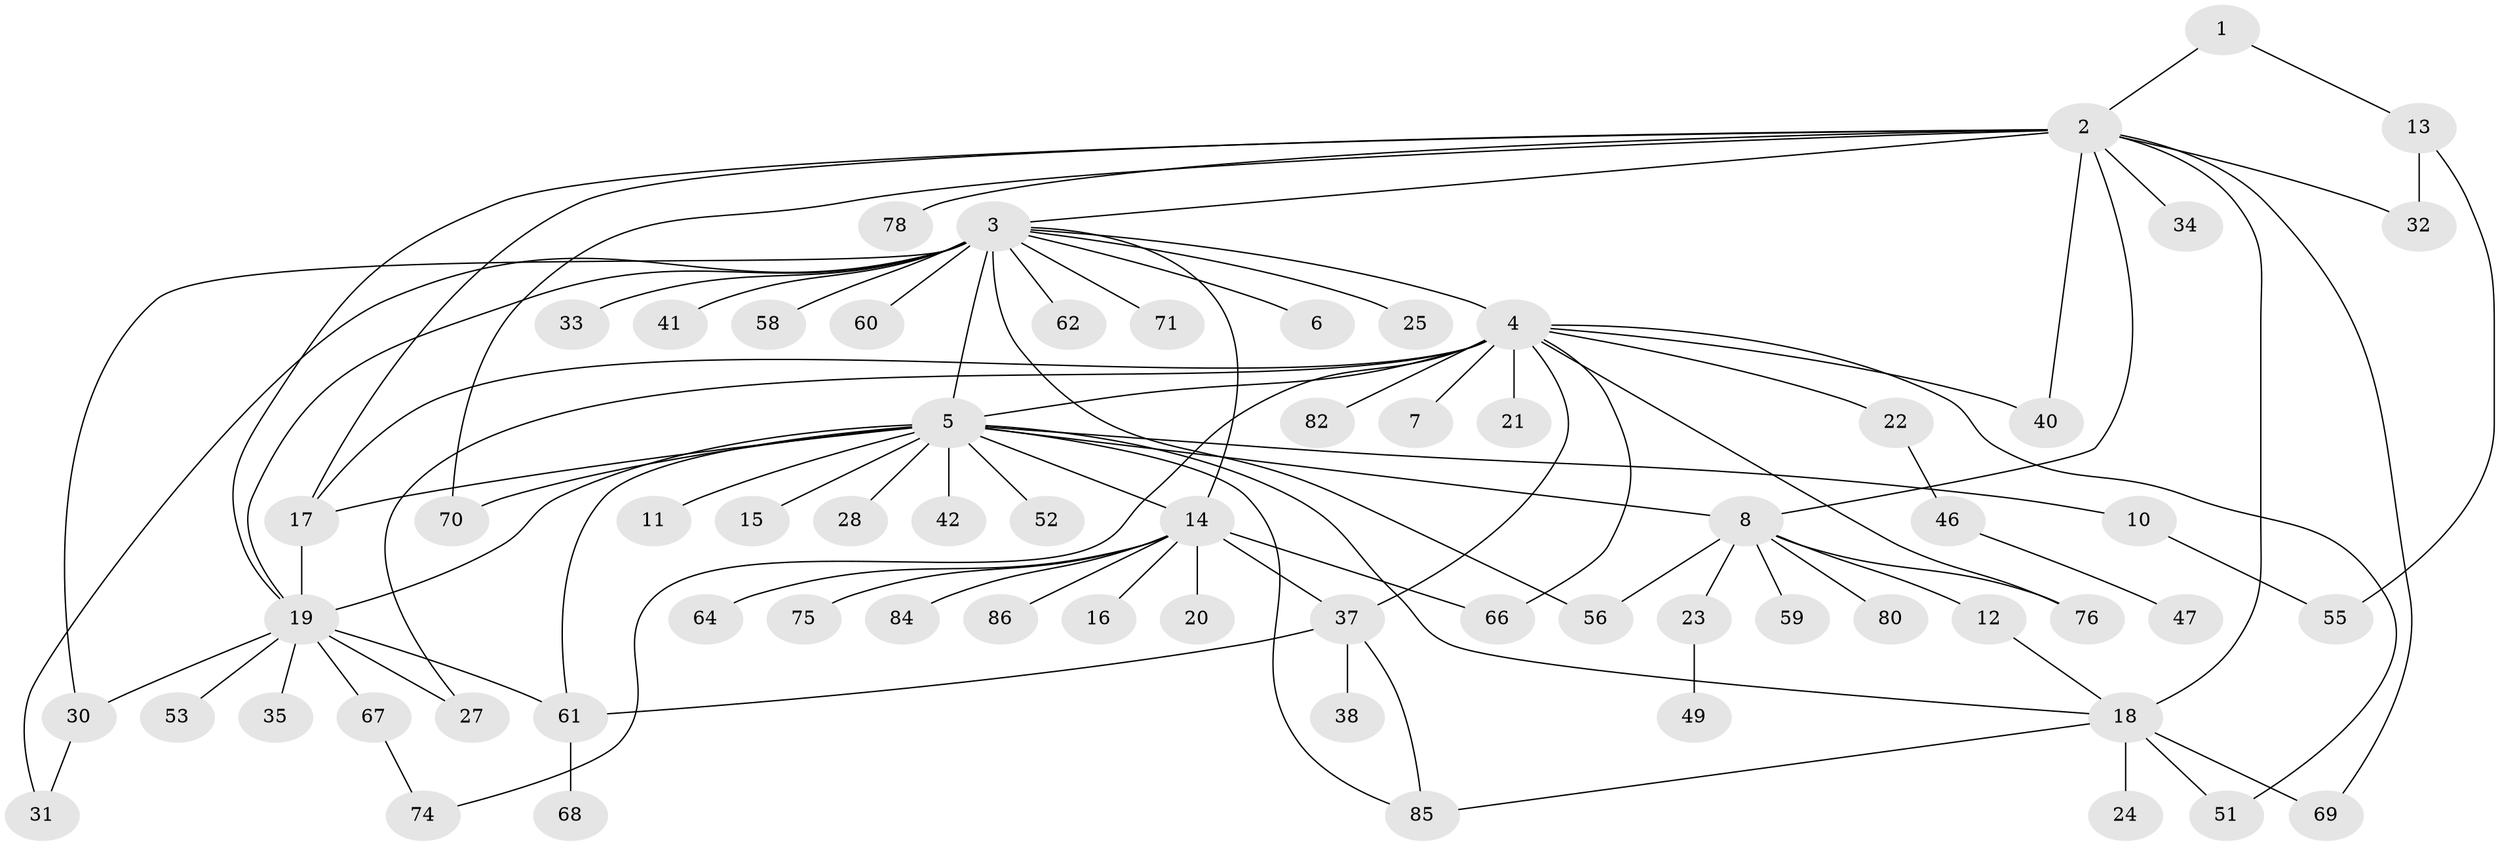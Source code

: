 // original degree distribution, {3: 0.09302325581395349, 10: 0.011627906976744186, 17: 0.023255813953488372, 14: 0.011627906976744186, 1: 0.46511627906976744, 2: 0.27906976744186046, 8: 0.023255813953488372, 4: 0.06976744186046512, 11: 0.023255813953488372}
// Generated by graph-tools (version 1.1) at 2025/41/03/06/25 10:41:51]
// undirected, 66 vertices, 93 edges
graph export_dot {
graph [start="1"]
  node [color=gray90,style=filled];
  1 [super="+29"];
  2 [super="+45"];
  3 [super="+50"];
  4 [super="+43"];
  5 [super="+9"];
  6;
  7 [super="+44"];
  8 [super="+39"];
  10;
  11;
  12;
  13 [super="+72"];
  14 [super="+63"];
  15;
  16;
  17 [super="+36"];
  18 [super="+48"];
  19 [super="+77"];
  20;
  21;
  22;
  23 [super="+26"];
  24;
  25;
  27;
  28;
  30;
  31 [super="+79"];
  32;
  33;
  34;
  35;
  37 [super="+73"];
  38;
  40 [super="+83"];
  41;
  42;
  46;
  47;
  49;
  51 [super="+54"];
  52 [super="+65"];
  53;
  55 [super="+57"];
  56;
  58;
  59;
  60;
  61;
  62;
  64;
  66 [super="+81"];
  67;
  68;
  69;
  70;
  71;
  74;
  75;
  76;
  78;
  80;
  82;
  84;
  85;
  86;
  1 -- 2;
  1 -- 13;
  2 -- 3;
  2 -- 8;
  2 -- 19;
  2 -- 32;
  2 -- 34;
  2 -- 70;
  2 -- 78;
  2 -- 18;
  2 -- 69;
  2 -- 17;
  2 -- 40;
  3 -- 4;
  3 -- 5;
  3 -- 6;
  3 -- 14;
  3 -- 19;
  3 -- 25;
  3 -- 30;
  3 -- 31;
  3 -- 33;
  3 -- 41;
  3 -- 56;
  3 -- 58;
  3 -- 60;
  3 -- 62;
  3 -- 71;
  4 -- 5 [weight=2];
  4 -- 7;
  4 -- 17;
  4 -- 21;
  4 -- 22;
  4 -- 37;
  4 -- 40;
  4 -- 51;
  4 -- 76;
  4 -- 82;
  4 -- 74;
  4 -- 27;
  4 -- 66;
  5 -- 10;
  5 -- 11;
  5 -- 14 [weight=2];
  5 -- 17;
  5 -- 18;
  5 -- 28;
  5 -- 42;
  5 -- 52;
  5 -- 61;
  5 -- 70;
  5 -- 85;
  5 -- 19 [weight=2];
  5 -- 15;
  5 -- 8;
  8 -- 12;
  8 -- 23;
  8 -- 56;
  8 -- 59;
  8 -- 76;
  8 -- 80;
  10 -- 55;
  12 -- 18;
  13 -- 32;
  13 -- 55;
  14 -- 16;
  14 -- 20;
  14 -- 64;
  14 -- 66;
  14 -- 75;
  14 -- 84;
  14 -- 86;
  14 -- 37;
  17 -- 19;
  18 -- 24;
  18 -- 51;
  18 -- 69;
  18 -- 85;
  19 -- 27;
  19 -- 30;
  19 -- 35;
  19 -- 53;
  19 -- 61;
  19 -- 67;
  22 -- 46;
  23 -- 49;
  30 -- 31;
  37 -- 38;
  37 -- 61;
  37 -- 85;
  46 -- 47;
  61 -- 68;
  67 -- 74;
}
